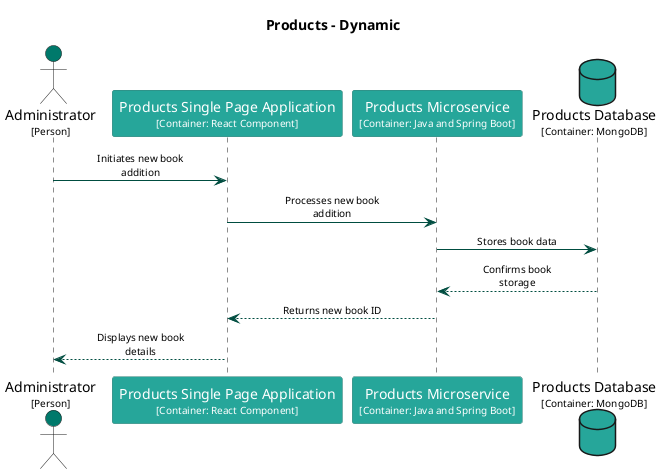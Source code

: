 @startuml
set separator none
title Products - Dynamic

skinparam {
  arrowFontSize 10
  defaultTextAlignment center
  wrapWidth 200
  maxMessageSize 100
}

hide stereotype

skinparam sequenceParticipant<<Administrator>> {
  BackgroundColor #00796b
  FontColor #ffffff
  BorderColor #00544a
  shadowing false
}
skinparam sequenceParticipant<<Products.ProductsDatabase>> {
  BackgroundColor #26a69a
  FontColor #ffffff
  BorderColor #1a746b
  shadowing false
}
skinparam sequenceParticipant<<Products.ProductsMicroservice>> {
  BackgroundColor #26a69a
  FontColor #ffffff
  BorderColor #1a746b
  shadowing false
}
skinparam sequenceParticipant<<Products.ProductsSinglePageApplication>> {
  BackgroundColor #26a69a
  FontColor #ffffff
  BorderColor #1a746b
  shadowing false
}

actor "Administrator\n<size:10>[Person]</size>" as Administrator <<Administrator>> #00796b
participant "Products Single Page Application\n<size:10>[Container: React Component]</size>" as Products.ProductsSinglePageApplication <<Products.ProductsSinglePageApplication>> #26a69a
participant "Products Microservice\n<size:10>[Container: Java and Spring Boot]</size>" as Products.ProductsMicroservice <<Products.ProductsMicroservice>> #26a69a
database "Products Database\n<size:10>[Container: MongoDB]</size>" as Products.ProductsDatabase <<Products.ProductsDatabase>> #26a69a
Administrator -[#004d40]> Products.ProductsSinglePageApplication : Initiates new book addition
Products.ProductsSinglePageApplication -[#004d40]> Products.ProductsMicroservice : Processes new book addition
Products.ProductsMicroservice -[#004d40]> Products.ProductsDatabase : Stores book data
Products.ProductsMicroservice <-[#004d40]- Products.ProductsDatabase : Confirms book storage
Products.ProductsSinglePageApplication <-[#004d40]- Products.ProductsMicroservice : Returns new book ID
Administrator <-[#004d40]- Products.ProductsSinglePageApplication : Displays new book details
@enduml